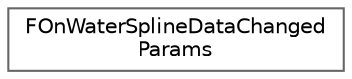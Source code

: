 digraph "Graphical Class Hierarchy"
{
 // INTERACTIVE_SVG=YES
 // LATEX_PDF_SIZE
  bgcolor="transparent";
  edge [fontname=Helvetica,fontsize=10,labelfontname=Helvetica,labelfontsize=10];
  node [fontname=Helvetica,fontsize=10,shape=box,height=0.2,width=0.4];
  rankdir="LR";
  Node0 [id="Node000000",label="FOnWaterSplineDataChanged\lParams",height=0.2,width=0.4,color="grey40", fillcolor="white", style="filled",URL="$d6/dd2/structFOnWaterSplineDataChangedParams.html",tooltip=" "];
}
